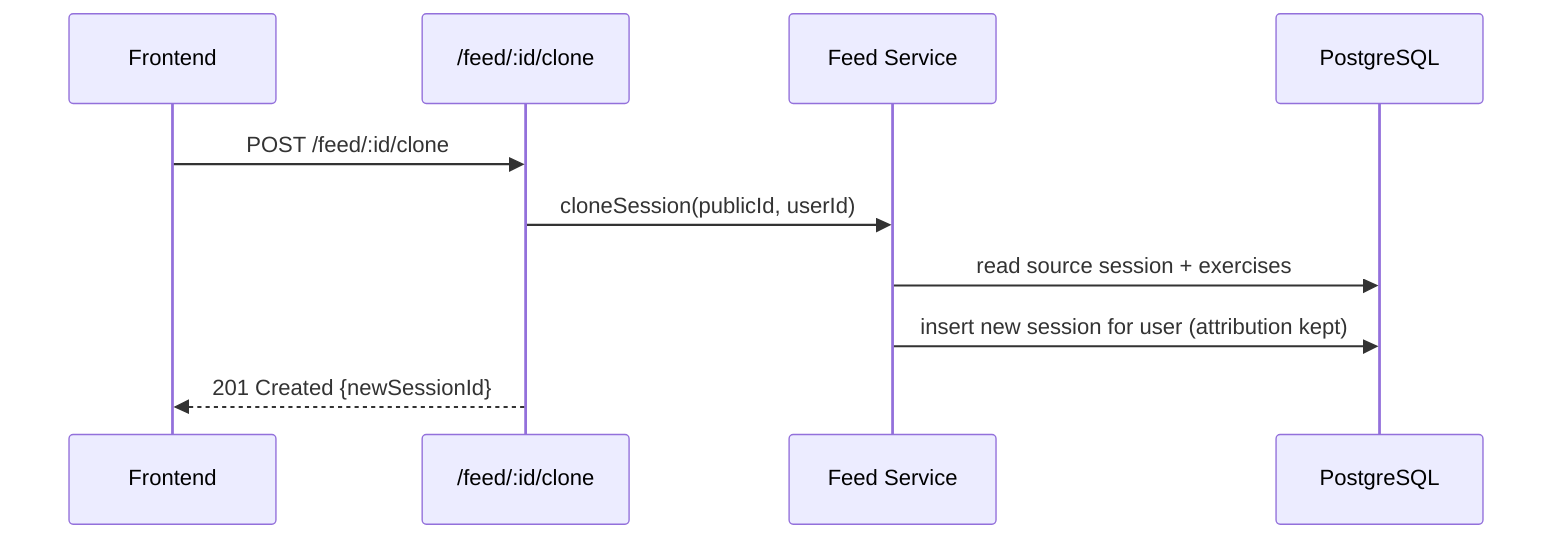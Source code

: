 %% Source: TDD | Section: n/a | Heading: F6. Clone Public Session
sequenceDiagram
  participant FE as Frontend
  participant API as /feed/:id/clone
  participant SVC as Feed Service
  participant DB as PostgreSQL

  FE->>API: POST /feed/:id/clone
  API->>SVC: cloneSession(publicId, userId)
  SVC->>DB: read source session + exercises
  SVC->>DB: insert new session for user (attribution kept)
  API-->>FE: 201 Created {newSessionId}
